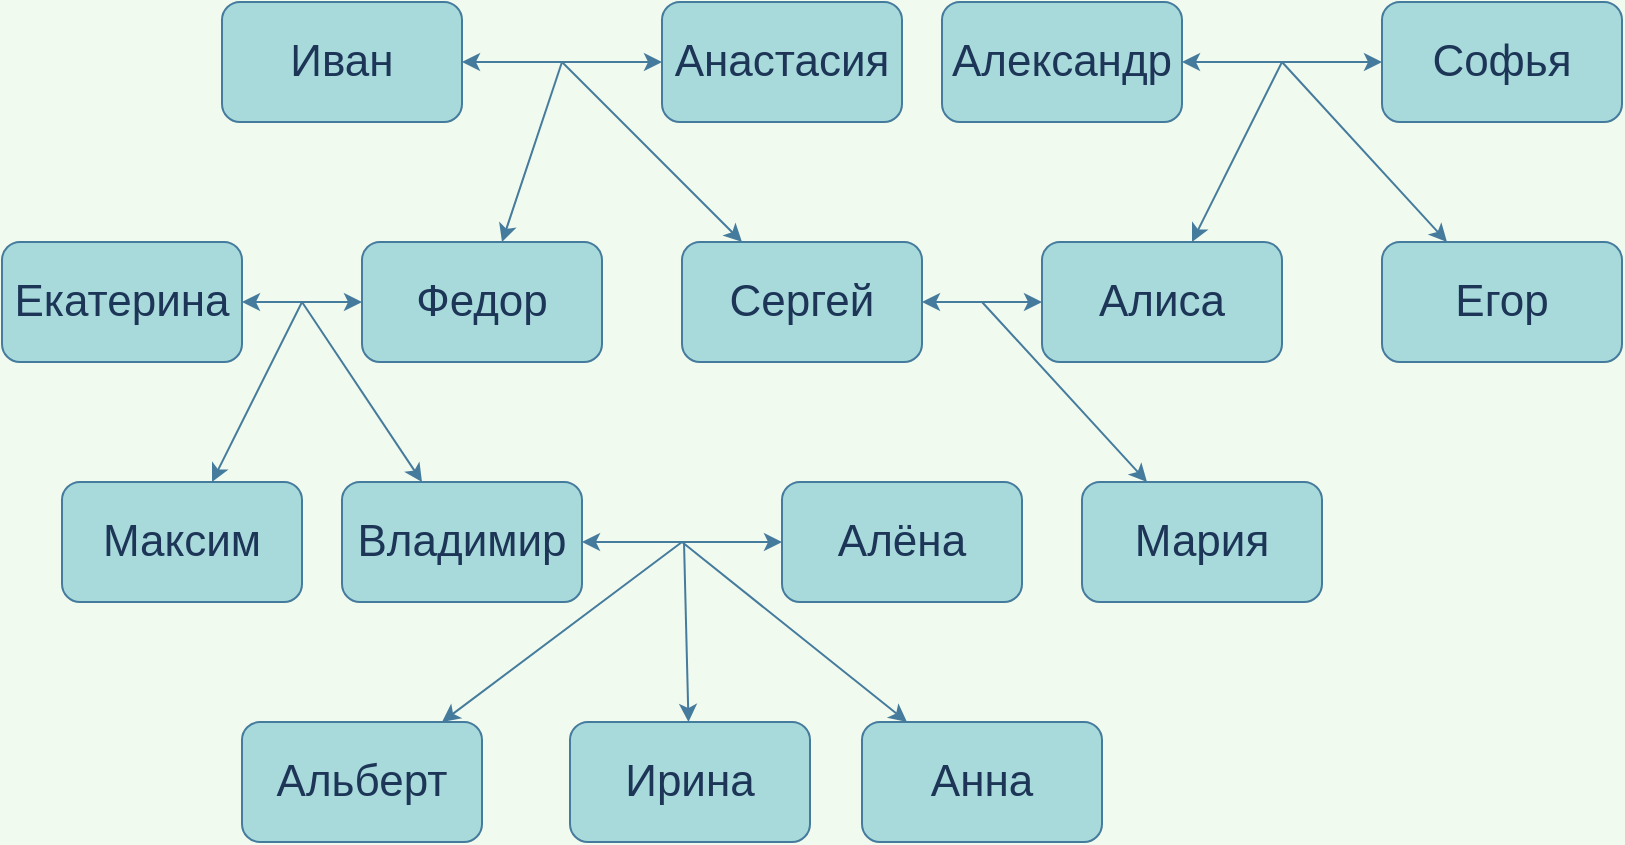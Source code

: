 <mxfile compressed="false" version="14.1.8" type="device">
  <diagram id="6eU1Orv1qe38phpYk6d4" name="Page-1">
    <mxGraphModel dx="946" dy="615" grid="1" gridSize="10" guides="1" tooltips="1" connect="1" arrows="1" fold="1" page="1" pageScale="1" pageWidth="827" pageHeight="1169" background="#F1FAEE" math="0" shadow="0">
      <root>
        <mxCell id="0" />
        <mxCell id="1" parent="0" />
        <mxCell id="FRszm2504FQOG3grtl82-1" value="Иван" style="rounded=1;whiteSpace=wrap;html=1;fontSize=22;fillColor=#A8DADC;strokeColor=#457B9D;fontColor=#1D3557;" parent="1" vertex="1">
          <mxGeometry x="120" y="150" width="120" height="60" as="geometry" />
        </mxCell>
        <mxCell id="FRszm2504FQOG3grtl82-2" value="Анастасия" style="rounded=1;whiteSpace=wrap;html=1;fontSize=22;fillColor=#A8DADC;strokeColor=#457B9D;fontColor=#1D3557;" parent="1" vertex="1">
          <mxGeometry x="340" y="150" width="120" height="60" as="geometry" />
        </mxCell>
        <mxCell id="FRszm2504FQOG3grtl82-3" value="" style="endArrow=classic;startArrow=classic;html=1;fontSize=22;strokeColor=#457B9D;fontColor=#1D3557;labelBackgroundColor=#F1FAEE;" parent="1" source="FRszm2504FQOG3grtl82-1" target="FRszm2504FQOG3grtl82-2" edge="1">
          <mxGeometry width="50" height="50" relative="1" as="geometry">
            <mxPoint x="260" y="340" as="sourcePoint" />
            <mxPoint x="310" y="290" as="targetPoint" />
          </mxGeometry>
        </mxCell>
        <mxCell id="FRszm2504FQOG3grtl82-4" value="Федор" style="rounded=1;whiteSpace=wrap;html=1;fontSize=22;fillColor=#A8DADC;strokeColor=#457B9D;fontColor=#1D3557;" parent="1" vertex="1">
          <mxGeometry x="190" y="270" width="120" height="60" as="geometry" />
        </mxCell>
        <mxCell id="FRszm2504FQOG3grtl82-5" value="Сергей" style="rounded=1;whiteSpace=wrap;html=1;fontSize=22;fillColor=#A8DADC;strokeColor=#457B9D;fontColor=#1D3557;" parent="1" vertex="1">
          <mxGeometry x="350" y="270" width="120" height="60" as="geometry" />
        </mxCell>
        <mxCell id="FRszm2504FQOG3grtl82-6" value="" style="endArrow=classic;html=1;fontSize=22;strokeColor=#457B9D;fontColor=#1D3557;labelBackgroundColor=#F1FAEE;" parent="1" target="FRszm2504FQOG3grtl82-5" edge="1">
          <mxGeometry width="50" height="50" relative="1" as="geometry">
            <mxPoint x="290" y="180" as="sourcePoint" />
            <mxPoint x="420" y="370" as="targetPoint" />
          </mxGeometry>
        </mxCell>
        <mxCell id="FRszm2504FQOG3grtl82-7" value="" style="endArrow=classic;html=1;fontSize=22;strokeColor=#457B9D;fontColor=#1D3557;labelBackgroundColor=#F1FAEE;" parent="1" target="FRszm2504FQOG3grtl82-4" edge="1">
          <mxGeometry width="50" height="50" relative="1" as="geometry">
            <mxPoint x="290" y="180" as="sourcePoint" />
            <mxPoint x="420" y="370" as="targetPoint" />
          </mxGeometry>
        </mxCell>
        <mxCell id="FRszm2504FQOG3grtl82-8" value="Александр" style="rounded=1;whiteSpace=wrap;html=1;fontSize=22;fillColor=#A8DADC;strokeColor=#457B9D;fontColor=#1D3557;" parent="1" vertex="1">
          <mxGeometry x="480" y="150" width="120" height="60" as="geometry" />
        </mxCell>
        <mxCell id="FRszm2504FQOG3grtl82-9" value="Софья" style="rounded=1;whiteSpace=wrap;html=1;fontSize=22;fillColor=#A8DADC;strokeColor=#457B9D;fontColor=#1D3557;" parent="1" vertex="1">
          <mxGeometry x="700" y="150" width="120" height="60" as="geometry" />
        </mxCell>
        <mxCell id="FRszm2504FQOG3grtl82-10" value="" style="endArrow=classic;startArrow=classic;html=1;fontSize=22;strokeColor=#457B9D;fontColor=#1D3557;labelBackgroundColor=#F1FAEE;" parent="1" source="FRszm2504FQOG3grtl82-8" target="FRszm2504FQOG3grtl82-9" edge="1">
          <mxGeometry width="50" height="50" relative="1" as="geometry">
            <mxPoint x="620" y="340" as="sourcePoint" />
            <mxPoint x="670" y="290" as="targetPoint" />
          </mxGeometry>
        </mxCell>
        <mxCell id="FRszm2504FQOG3grtl82-11" value="Алиса" style="rounded=1;whiteSpace=wrap;html=1;fontSize=22;fillColor=#A8DADC;strokeColor=#457B9D;fontColor=#1D3557;" parent="1" vertex="1">
          <mxGeometry x="530" y="270" width="120" height="60" as="geometry" />
        </mxCell>
        <mxCell id="FRszm2504FQOG3grtl82-12" value="Егор" style="rounded=1;whiteSpace=wrap;html=1;fontSize=22;fillColor=#A8DADC;strokeColor=#457B9D;fontColor=#1D3557;" parent="1" vertex="1">
          <mxGeometry x="700" y="270" width="120" height="60" as="geometry" />
        </mxCell>
        <mxCell id="FRszm2504FQOG3grtl82-13" value="" style="endArrow=classic;html=1;fontSize=22;strokeColor=#457B9D;fontColor=#1D3557;labelBackgroundColor=#F1FAEE;" parent="1" target="FRszm2504FQOG3grtl82-12" edge="1">
          <mxGeometry width="50" height="50" relative="1" as="geometry">
            <mxPoint x="650" y="180" as="sourcePoint" />
            <mxPoint x="780" y="370" as="targetPoint" />
          </mxGeometry>
        </mxCell>
        <mxCell id="FRszm2504FQOG3grtl82-14" value="" style="endArrow=classic;html=1;fontSize=22;strokeColor=#457B9D;fontColor=#1D3557;labelBackgroundColor=#F1FAEE;" parent="1" target="FRszm2504FQOG3grtl82-11" edge="1">
          <mxGeometry width="50" height="50" relative="1" as="geometry">
            <mxPoint x="650" y="180" as="sourcePoint" />
            <mxPoint x="780" y="370" as="targetPoint" />
          </mxGeometry>
        </mxCell>
        <mxCell id="FRszm2504FQOG3grtl82-15" value="" style="endArrow=classic;startArrow=classic;html=1;fontSize=22;strokeColor=#457B9D;fontColor=#1D3557;labelBackgroundColor=#F1FAEE;" parent="1" source="FRszm2504FQOG3grtl82-11" target="FRszm2504FQOG3grtl82-5" edge="1">
          <mxGeometry width="50" height="50" relative="1" as="geometry">
            <mxPoint x="340" y="350" as="sourcePoint" />
            <mxPoint x="390" y="300" as="targetPoint" />
          </mxGeometry>
        </mxCell>
        <mxCell id="FRszm2504FQOG3grtl82-16" value="Екатерина" style="rounded=1;whiteSpace=wrap;html=1;fontSize=22;fillColor=#A8DADC;strokeColor=#457B9D;fontColor=#1D3557;" parent="1" vertex="1">
          <mxGeometry x="10" y="270" width="120" height="60" as="geometry" />
        </mxCell>
        <mxCell id="FRszm2504FQOG3grtl82-17" value="" style="endArrow=classic;startArrow=classic;html=1;fontSize=22;strokeColor=#457B9D;fontColor=#1D3557;labelBackgroundColor=#F1FAEE;" parent="1" source="FRszm2504FQOG3grtl82-16" target="FRszm2504FQOG3grtl82-4" edge="1">
          <mxGeometry width="50" height="50" relative="1" as="geometry">
            <mxPoint x="380" y="430" as="sourcePoint" />
            <mxPoint x="430" y="380" as="targetPoint" />
          </mxGeometry>
        </mxCell>
        <mxCell id="FRszm2504FQOG3grtl82-18" value="Максим" style="rounded=1;whiteSpace=wrap;html=1;fontSize=22;fillColor=#A8DADC;strokeColor=#457B9D;fontColor=#1D3557;" parent="1" vertex="1">
          <mxGeometry x="40" y="390" width="120" height="60" as="geometry" />
        </mxCell>
        <mxCell id="FRszm2504FQOG3grtl82-19" value="Владимир" style="rounded=1;whiteSpace=wrap;html=1;fontSize=22;fillColor=#A8DADC;strokeColor=#457B9D;fontColor=#1D3557;" parent="1" vertex="1">
          <mxGeometry x="180" y="390" width="120" height="60" as="geometry" />
        </mxCell>
        <mxCell id="FRszm2504FQOG3grtl82-20" value="Мария" style="rounded=1;whiteSpace=wrap;html=1;fontSize=22;fillColor=#A8DADC;strokeColor=#457B9D;fontColor=#1D3557;" parent="1" vertex="1">
          <mxGeometry x="550" y="390" width="120" height="60" as="geometry" />
        </mxCell>
        <mxCell id="FRszm2504FQOG3grtl82-22" value="" style="endArrow=classic;html=1;fontSize=22;strokeColor=#457B9D;fontColor=#1D3557;labelBackgroundColor=#F1FAEE;" parent="1" target="FRszm2504FQOG3grtl82-19" edge="1">
          <mxGeometry width="50" height="50" relative="1" as="geometry">
            <mxPoint x="160" y="300" as="sourcePoint" />
            <mxPoint x="320" y="420" as="targetPoint" />
          </mxGeometry>
        </mxCell>
        <mxCell id="FRszm2504FQOG3grtl82-23" value="" style="endArrow=classic;html=1;fontSize=22;strokeColor=#457B9D;fontColor=#1D3557;labelBackgroundColor=#F1FAEE;" parent="1" target="FRszm2504FQOG3grtl82-18" edge="1">
          <mxGeometry width="50" height="50" relative="1" as="geometry">
            <mxPoint x="160" y="300" as="sourcePoint" />
            <mxPoint x="320" y="420" as="targetPoint" />
          </mxGeometry>
        </mxCell>
        <mxCell id="FRszm2504FQOG3grtl82-24" value="" style="endArrow=classic;html=1;fontSize=22;strokeColor=#457B9D;fontColor=#1D3557;labelBackgroundColor=#F1FAEE;" parent="1" target="FRszm2504FQOG3grtl82-20" edge="1">
          <mxGeometry width="50" height="50" relative="1" as="geometry">
            <mxPoint x="500" y="300" as="sourcePoint" />
            <mxPoint x="490" y="330" as="targetPoint" />
          </mxGeometry>
        </mxCell>
        <mxCell id="FRszm2504FQOG3grtl82-25" value="Алёна" style="rounded=1;whiteSpace=wrap;html=1;fontSize=22;fillColor=#A8DADC;strokeColor=#457B9D;fontColor=#1D3557;" parent="1" vertex="1">
          <mxGeometry x="400" y="390" width="120" height="60" as="geometry" />
        </mxCell>
        <mxCell id="FRszm2504FQOG3grtl82-26" value="" style="endArrow=classic;startArrow=classic;html=1;fontSize=22;strokeColor=#457B9D;fontColor=#1D3557;labelBackgroundColor=#F1FAEE;" parent="1" source="FRszm2504FQOG3grtl82-19" target="FRszm2504FQOG3grtl82-25" edge="1">
          <mxGeometry width="50" height="50" relative="1" as="geometry">
            <mxPoint x="350" y="390" as="sourcePoint" />
            <mxPoint x="400" y="340" as="targetPoint" />
          </mxGeometry>
        </mxCell>
        <mxCell id="FRszm2504FQOG3grtl82-27" value="Альберт" style="rounded=1;whiteSpace=wrap;html=1;fontSize=22;fillColor=#A8DADC;strokeColor=#457B9D;fontColor=#1D3557;" parent="1" vertex="1">
          <mxGeometry x="130" y="510" width="120" height="60" as="geometry" />
        </mxCell>
        <mxCell id="FRszm2504FQOG3grtl82-28" value="Ирина" style="rounded=1;whiteSpace=wrap;html=1;fontSize=22;fillColor=#A8DADC;strokeColor=#457B9D;fontColor=#1D3557;" parent="1" vertex="1">
          <mxGeometry x="294" y="510" width="120" height="60" as="geometry" />
        </mxCell>
        <mxCell id="FRszm2504FQOG3grtl82-30" value="Анна" style="rounded=1;whiteSpace=wrap;html=1;fontSize=22;fillColor=#A8DADC;strokeColor=#457B9D;fontColor=#1D3557;" parent="1" vertex="1">
          <mxGeometry x="440" y="510" width="120" height="60" as="geometry" />
        </mxCell>
        <mxCell id="FRszm2504FQOG3grtl82-31" value="" style="endArrow=classic;html=1;fontSize=22;strokeColor=#457B9D;fontColor=#1D3557;labelBackgroundColor=#F1FAEE;" parent="1" target="FRszm2504FQOG3grtl82-30" edge="1">
          <mxGeometry width="50" height="50" relative="1" as="geometry">
            <mxPoint x="350" y="420" as="sourcePoint" />
            <mxPoint x="400" y="410" as="targetPoint" />
          </mxGeometry>
        </mxCell>
        <mxCell id="FRszm2504FQOG3grtl82-32" value="" style="endArrow=classic;html=1;fontSize=22;strokeColor=#457B9D;fontColor=#1D3557;labelBackgroundColor=#F1FAEE;" parent="1" target="FRszm2504FQOG3grtl82-28" edge="1">
          <mxGeometry width="50" height="50" relative="1" as="geometry">
            <mxPoint x="351" y="420" as="sourcePoint" />
            <mxPoint x="410" y="440" as="targetPoint" />
          </mxGeometry>
        </mxCell>
        <mxCell id="FRszm2504FQOG3grtl82-33" value="" style="endArrow=classic;html=1;fontSize=22;strokeColor=#457B9D;fontColor=#1D3557;labelBackgroundColor=#F1FAEE;" parent="1" target="FRszm2504FQOG3grtl82-27" edge="1">
          <mxGeometry width="50" height="50" relative="1" as="geometry">
            <mxPoint x="350" y="420" as="sourcePoint" />
            <mxPoint x="410" y="440" as="targetPoint" />
          </mxGeometry>
        </mxCell>
      </root>
    </mxGraphModel>
  </diagram>
</mxfile>
